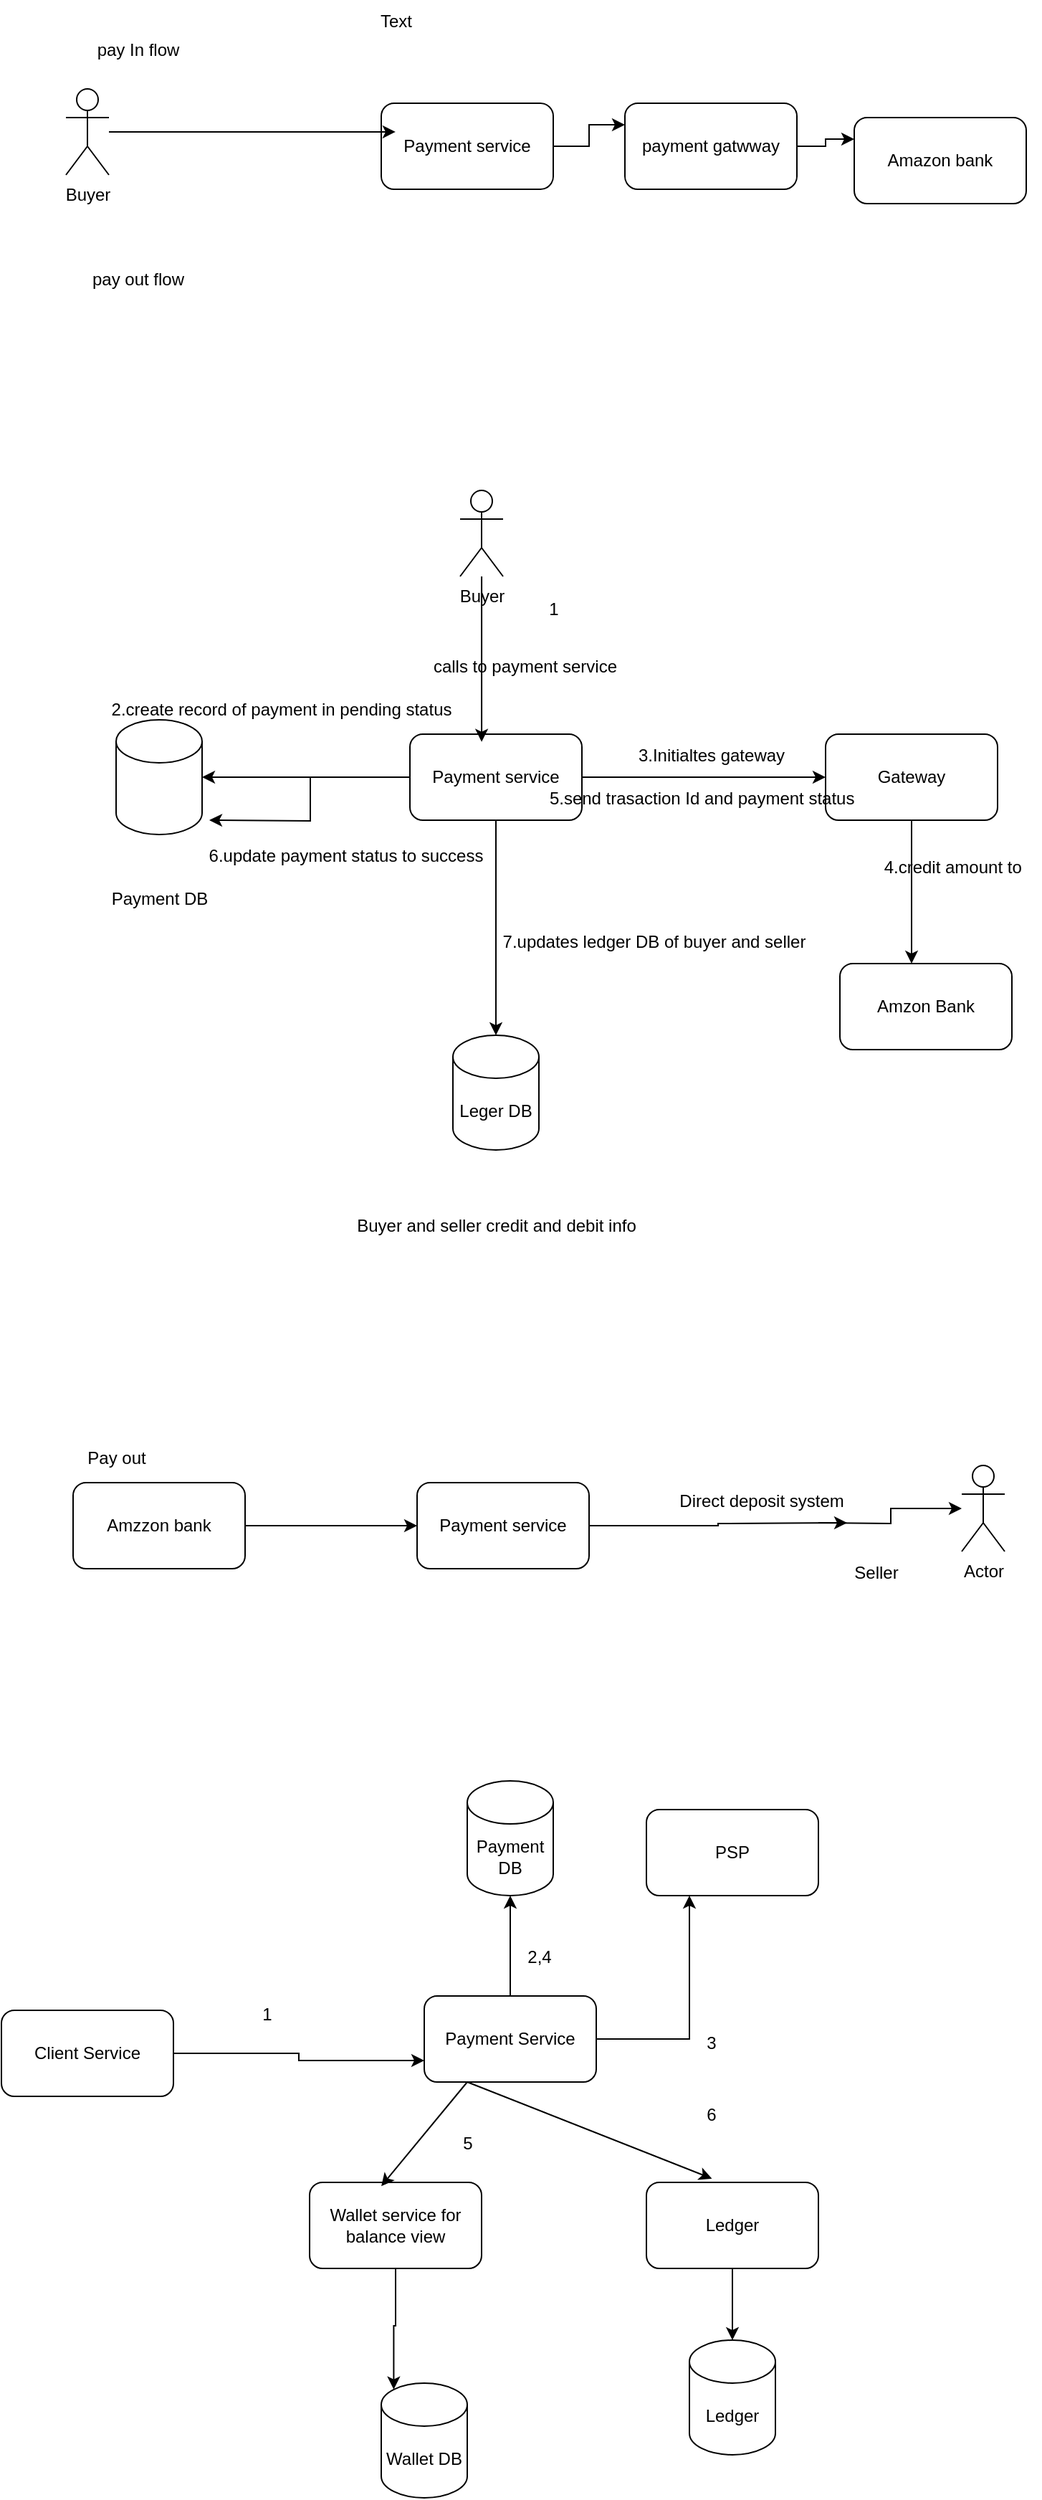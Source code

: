 <mxfile version="26.0.4">
  <diagram name="Page-1" id="SckIbm1Qw3eFDjyEtP1A">
    <mxGraphModel dx="794" dy="412" grid="1" gridSize="10" guides="1" tooltips="1" connect="1" arrows="1" fold="1" page="1" pageScale="1" pageWidth="2300" pageHeight="2300" math="0" shadow="0">
      <root>
        <mxCell id="0" />
        <mxCell id="1" parent="0" />
        <mxCell id="lDcpKYnPJLl7WVR2dZTZ-2" value="Text" style="text;html=1;align=center;verticalAlign=middle;resizable=0;points=[];autosize=1;strokeColor=none;fillColor=none;" vertex="1" parent="1">
          <mxGeometry x="305" y="28" width="50" height="30" as="geometry" />
        </mxCell>
        <mxCell id="lDcpKYnPJLl7WVR2dZTZ-3" value="Buyer" style="shape=umlActor;verticalLabelPosition=bottom;verticalAlign=top;html=1;outlineConnect=0;" vertex="1" parent="1">
          <mxGeometry x="100" y="90" width="30" height="60" as="geometry" />
        </mxCell>
        <mxCell id="lDcpKYnPJLl7WVR2dZTZ-10" style="edgeStyle=orthogonalEdgeStyle;rounded=0;orthogonalLoop=1;jettySize=auto;html=1;entryX=0;entryY=0.25;entryDx=0;entryDy=0;" edge="1" parent="1" source="lDcpKYnPJLl7WVR2dZTZ-21" target="lDcpKYnPJLl7WVR2dZTZ-5">
          <mxGeometry relative="1" as="geometry" />
        </mxCell>
        <mxCell id="lDcpKYnPJLl7WVR2dZTZ-4" value="Payment service" style="rounded=1;whiteSpace=wrap;html=1;" vertex="1" parent="1">
          <mxGeometry x="320" y="100" width="120" height="60" as="geometry" />
        </mxCell>
        <mxCell id="lDcpKYnPJLl7WVR2dZTZ-5" value="Amazon bank" style="rounded=1;whiteSpace=wrap;html=1;" vertex="1" parent="1">
          <mxGeometry x="650" y="110" width="120" height="60" as="geometry" />
        </mxCell>
        <mxCell id="lDcpKYnPJLl7WVR2dZTZ-9" style="edgeStyle=orthogonalEdgeStyle;rounded=0;orthogonalLoop=1;jettySize=auto;html=1;entryX=0.083;entryY=0.333;entryDx=0;entryDy=0;entryPerimeter=0;" edge="1" parent="1" source="lDcpKYnPJLl7WVR2dZTZ-3" target="lDcpKYnPJLl7WVR2dZTZ-4">
          <mxGeometry relative="1" as="geometry" />
        </mxCell>
        <mxCell id="lDcpKYnPJLl7WVR2dZTZ-18" value="pay In flow" style="text;html=1;align=center;verticalAlign=middle;resizable=0;points=[];autosize=1;strokeColor=none;fillColor=none;" vertex="1" parent="1">
          <mxGeometry x="110" y="48" width="80" height="30" as="geometry" />
        </mxCell>
        <mxCell id="lDcpKYnPJLl7WVR2dZTZ-20" value="pay out flow" style="text;html=1;align=center;verticalAlign=middle;resizable=0;points=[];autosize=1;strokeColor=none;fillColor=none;" vertex="1" parent="1">
          <mxGeometry x="105" y="208" width="90" height="30" as="geometry" />
        </mxCell>
        <mxCell id="lDcpKYnPJLl7WVR2dZTZ-22" value="" style="edgeStyle=orthogonalEdgeStyle;rounded=0;orthogonalLoop=1;jettySize=auto;html=1;entryX=0;entryY=0.25;entryDx=0;entryDy=0;" edge="1" parent="1" source="lDcpKYnPJLl7WVR2dZTZ-4" target="lDcpKYnPJLl7WVR2dZTZ-21">
          <mxGeometry relative="1" as="geometry">
            <mxPoint x="440" y="130" as="sourcePoint" />
            <mxPoint x="650" y="125" as="targetPoint" />
          </mxGeometry>
        </mxCell>
        <mxCell id="lDcpKYnPJLl7WVR2dZTZ-21" value="payment gatwway" style="rounded=1;whiteSpace=wrap;html=1;" vertex="1" parent="1">
          <mxGeometry x="490" y="100" width="120" height="60" as="geometry" />
        </mxCell>
        <mxCell id="lDcpKYnPJLl7WVR2dZTZ-38" style="edgeStyle=orthogonalEdgeStyle;rounded=0;orthogonalLoop=1;jettySize=auto;html=1;" edge="1" parent="1" source="lDcpKYnPJLl7WVR2dZTZ-26" target="lDcpKYnPJLl7WVR2dZTZ-39">
          <mxGeometry relative="1" as="geometry">
            <mxPoint x="630" y="570" as="targetPoint" />
          </mxGeometry>
        </mxCell>
        <mxCell id="lDcpKYnPJLl7WVR2dZTZ-46" style="edgeStyle=orthogonalEdgeStyle;rounded=0;orthogonalLoop=1;jettySize=auto;html=1;" edge="1" parent="1" source="lDcpKYnPJLl7WVR2dZTZ-26">
          <mxGeometry relative="1" as="geometry">
            <mxPoint x="200" y="600" as="targetPoint" />
          </mxGeometry>
        </mxCell>
        <mxCell id="lDcpKYnPJLl7WVR2dZTZ-26" value="Payment service" style="rounded=1;whiteSpace=wrap;html=1;" vertex="1" parent="1">
          <mxGeometry x="340" y="540" width="120" height="60" as="geometry" />
        </mxCell>
        <mxCell id="lDcpKYnPJLl7WVR2dZTZ-27" value="" style="shape=cylinder3;whiteSpace=wrap;html=1;boundedLbl=1;backgroundOutline=1;size=15;" vertex="1" parent="1">
          <mxGeometry x="135" y="530" width="60" height="80" as="geometry" />
        </mxCell>
        <mxCell id="lDcpKYnPJLl7WVR2dZTZ-28" value="Payment DB" style="text;html=1;align=center;verticalAlign=middle;resizable=0;points=[];autosize=1;strokeColor=none;fillColor=none;" vertex="1" parent="1">
          <mxGeometry x="120" y="640" width="90" height="30" as="geometry" />
        </mxCell>
        <mxCell id="lDcpKYnPJLl7WVR2dZTZ-29" style="edgeStyle=orthogonalEdgeStyle;rounded=0;orthogonalLoop=1;jettySize=auto;html=1;entryX=1;entryY=0.5;entryDx=0;entryDy=0;entryPerimeter=0;" edge="1" parent="1" source="lDcpKYnPJLl7WVR2dZTZ-26" target="lDcpKYnPJLl7WVR2dZTZ-27">
          <mxGeometry relative="1" as="geometry" />
        </mxCell>
        <mxCell id="lDcpKYnPJLl7WVR2dZTZ-30" value="Leger DB" style="shape=cylinder3;whiteSpace=wrap;html=1;boundedLbl=1;backgroundOutline=1;size=15;" vertex="1" parent="1">
          <mxGeometry x="370" y="750" width="60" height="80" as="geometry" />
        </mxCell>
        <mxCell id="lDcpKYnPJLl7WVR2dZTZ-31" value="Buyer and seller credit and debit info" style="text;html=1;align=center;verticalAlign=middle;resizable=0;points=[];autosize=1;strokeColor=none;fillColor=none;" vertex="1" parent="1">
          <mxGeometry x="290" y="868" width="220" height="30" as="geometry" />
        </mxCell>
        <mxCell id="lDcpKYnPJLl7WVR2dZTZ-32" style="edgeStyle=orthogonalEdgeStyle;rounded=0;orthogonalLoop=1;jettySize=auto;html=1;entryX=0.5;entryY=0;entryDx=0;entryDy=0;entryPerimeter=0;" edge="1" parent="1" source="lDcpKYnPJLl7WVR2dZTZ-26" target="lDcpKYnPJLl7WVR2dZTZ-30">
          <mxGeometry relative="1" as="geometry" />
        </mxCell>
        <mxCell id="lDcpKYnPJLl7WVR2dZTZ-33" value="Buyer" style="shape=umlActor;verticalLabelPosition=bottom;verticalAlign=top;html=1;outlineConnect=0;" vertex="1" parent="1">
          <mxGeometry x="375" y="370" width="30" height="60" as="geometry" />
        </mxCell>
        <mxCell id="lDcpKYnPJLl7WVR2dZTZ-34" style="edgeStyle=orthogonalEdgeStyle;rounded=0;orthogonalLoop=1;jettySize=auto;html=1;entryX=0.417;entryY=0.089;entryDx=0;entryDy=0;entryPerimeter=0;" edge="1" parent="1" source="lDcpKYnPJLl7WVR2dZTZ-33" target="lDcpKYnPJLl7WVR2dZTZ-26">
          <mxGeometry relative="1" as="geometry" />
        </mxCell>
        <mxCell id="lDcpKYnPJLl7WVR2dZTZ-35" value="calls to payment service" style="text;html=1;align=center;verticalAlign=middle;resizable=0;points=[];autosize=1;strokeColor=none;fillColor=none;" vertex="1" parent="1">
          <mxGeometry x="345" y="478" width="150" height="30" as="geometry" />
        </mxCell>
        <mxCell id="lDcpKYnPJLl7WVR2dZTZ-36" value="1" style="text;html=1;align=center;verticalAlign=middle;resizable=0;points=[];autosize=1;strokeColor=none;fillColor=none;" vertex="1" parent="1">
          <mxGeometry x="425" y="438" width="30" height="30" as="geometry" />
        </mxCell>
        <mxCell id="lDcpKYnPJLl7WVR2dZTZ-37" value="2.create record of payment in pending status" style="text;html=1;align=center;verticalAlign=middle;resizable=0;points=[];autosize=1;strokeColor=none;fillColor=none;" vertex="1" parent="1">
          <mxGeometry x="120" y="508" width="260" height="30" as="geometry" />
        </mxCell>
        <mxCell id="lDcpKYnPJLl7WVR2dZTZ-41" style="edgeStyle=orthogonalEdgeStyle;rounded=0;orthogonalLoop=1;jettySize=auto;html=1;" edge="1" parent="1" source="lDcpKYnPJLl7WVR2dZTZ-39">
          <mxGeometry relative="1" as="geometry">
            <mxPoint x="690" y="700" as="targetPoint" />
          </mxGeometry>
        </mxCell>
        <mxCell id="lDcpKYnPJLl7WVR2dZTZ-39" value="Gateway" style="rounded=1;whiteSpace=wrap;html=1;" vertex="1" parent="1">
          <mxGeometry x="630" y="540" width="120" height="60" as="geometry" />
        </mxCell>
        <mxCell id="lDcpKYnPJLl7WVR2dZTZ-40" value="3.Initialtes gateway" style="text;html=1;align=center;verticalAlign=middle;resizable=0;points=[];autosize=1;strokeColor=none;fillColor=none;" vertex="1" parent="1">
          <mxGeometry x="485" y="540" width="130" height="30" as="geometry" />
        </mxCell>
        <mxCell id="lDcpKYnPJLl7WVR2dZTZ-43" value="Amzon Bank" style="rounded=1;whiteSpace=wrap;html=1;" vertex="1" parent="1">
          <mxGeometry x="640" y="700" width="120" height="60" as="geometry" />
        </mxCell>
        <mxCell id="lDcpKYnPJLl7WVR2dZTZ-44" value="4.credit amount to&amp;nbsp;" style="text;html=1;align=center;verticalAlign=middle;resizable=0;points=[];autosize=1;strokeColor=none;fillColor=none;" vertex="1" parent="1">
          <mxGeometry x="660" y="618" width="120" height="30" as="geometry" />
        </mxCell>
        <mxCell id="lDcpKYnPJLl7WVR2dZTZ-45" value="5.send trasaction Id and payment status&amp;nbsp;" style="text;html=1;align=center;verticalAlign=middle;resizable=0;points=[];autosize=1;strokeColor=none;fillColor=none;" vertex="1" parent="1">
          <mxGeometry x="425" y="570" width="240" height="30" as="geometry" />
        </mxCell>
        <mxCell id="lDcpKYnPJLl7WVR2dZTZ-47" value="6.update payment status to success" style="text;html=1;align=center;verticalAlign=middle;resizable=0;points=[];autosize=1;strokeColor=none;fillColor=none;" vertex="1" parent="1">
          <mxGeometry x="190" y="610" width="210" height="30" as="geometry" />
        </mxCell>
        <mxCell id="lDcpKYnPJLl7WVR2dZTZ-48" value="7.updates ledger DB of buyer and seller" style="text;html=1;align=center;verticalAlign=middle;resizable=0;points=[];autosize=1;strokeColor=none;fillColor=none;" vertex="1" parent="1">
          <mxGeometry x="395" y="670" width="230" height="30" as="geometry" />
        </mxCell>
        <mxCell id="lDcpKYnPJLl7WVR2dZTZ-49" style="edgeStyle=orthogonalEdgeStyle;rounded=0;orthogonalLoop=1;jettySize=auto;html=1;entryX=0;entryY=0.5;entryDx=0;entryDy=0;" edge="1" parent="1" source="lDcpKYnPJLl7WVR2dZTZ-50" target="lDcpKYnPJLl7WVR2dZTZ-53">
          <mxGeometry relative="1" as="geometry" />
        </mxCell>
        <mxCell id="lDcpKYnPJLl7WVR2dZTZ-50" value="Amzzon bank" style="rounded=1;whiteSpace=wrap;html=1;" vertex="1" parent="1">
          <mxGeometry x="105" y="1062" width="120" height="60" as="geometry" />
        </mxCell>
        <mxCell id="lDcpKYnPJLl7WVR2dZTZ-51" value="Actor" style="shape=umlActor;verticalLabelPosition=bottom;verticalAlign=top;html=1;outlineConnect=0;" vertex="1" parent="1">
          <mxGeometry x="725" y="1050" width="30" height="60" as="geometry" />
        </mxCell>
        <mxCell id="lDcpKYnPJLl7WVR2dZTZ-52" style="edgeStyle=orthogonalEdgeStyle;rounded=0;orthogonalLoop=1;jettySize=auto;html=1;" edge="1" parent="1" target="lDcpKYnPJLl7WVR2dZTZ-51">
          <mxGeometry relative="1" as="geometry">
            <mxPoint x="625" y="1090" as="sourcePoint" />
          </mxGeometry>
        </mxCell>
        <mxCell id="lDcpKYnPJLl7WVR2dZTZ-53" value="Payment service" style="rounded=1;whiteSpace=wrap;html=1;" vertex="1" parent="1">
          <mxGeometry x="345" y="1062" width="120" height="60" as="geometry" />
        </mxCell>
        <mxCell id="lDcpKYnPJLl7WVR2dZTZ-54" value="Seller" style="text;html=1;align=center;verticalAlign=middle;resizable=0;points=[];autosize=1;strokeColor=none;fillColor=none;" vertex="1" parent="1">
          <mxGeometry x="640" y="1110" width="50" height="30" as="geometry" />
        </mxCell>
        <mxCell id="lDcpKYnPJLl7WVR2dZTZ-55" value="Pay out" style="text;html=1;align=center;verticalAlign=middle;resizable=0;points=[];autosize=1;strokeColor=none;fillColor=none;" vertex="1" parent="1">
          <mxGeometry x="105" y="1030" width="60" height="30" as="geometry" />
        </mxCell>
        <mxCell id="lDcpKYnPJLl7WVR2dZTZ-56" value="" style="edgeStyle=orthogonalEdgeStyle;rounded=0;orthogonalLoop=1;jettySize=auto;html=1;" edge="1" parent="1" source="lDcpKYnPJLl7WVR2dZTZ-53">
          <mxGeometry relative="1" as="geometry">
            <mxPoint x="465" y="1092" as="sourcePoint" />
            <mxPoint x="645" y="1090" as="targetPoint" />
          </mxGeometry>
        </mxCell>
        <mxCell id="lDcpKYnPJLl7WVR2dZTZ-57" value="Direct deposit system" style="text;html=1;align=center;verticalAlign=middle;resizable=0;points=[];autosize=1;strokeColor=none;fillColor=none;" vertex="1" parent="1">
          <mxGeometry x="515" y="1060" width="140" height="30" as="geometry" />
        </mxCell>
        <mxCell id="lDcpKYnPJLl7WVR2dZTZ-67" style="edgeStyle=orthogonalEdgeStyle;rounded=0;orthogonalLoop=1;jettySize=auto;html=1;entryX=0.25;entryY=1;entryDx=0;entryDy=0;" edge="1" parent="1" source="lDcpKYnPJLl7WVR2dZTZ-58" target="lDcpKYnPJLl7WVR2dZTZ-61">
          <mxGeometry relative="1" as="geometry" />
        </mxCell>
        <mxCell id="lDcpKYnPJLl7WVR2dZTZ-58" value="Payment Service" style="rounded=1;whiteSpace=wrap;html=1;" vertex="1" parent="1">
          <mxGeometry x="350" y="1420" width="120" height="60" as="geometry" />
        </mxCell>
        <mxCell id="lDcpKYnPJLl7WVR2dZTZ-59" value="Wallet service for balance view" style="rounded=1;whiteSpace=wrap;html=1;" vertex="1" parent="1">
          <mxGeometry x="270" y="1550" width="120" height="60" as="geometry" />
        </mxCell>
        <mxCell id="lDcpKYnPJLl7WVR2dZTZ-71" style="edgeStyle=orthogonalEdgeStyle;rounded=0;orthogonalLoop=1;jettySize=auto;html=1;" edge="1" parent="1" source="lDcpKYnPJLl7WVR2dZTZ-60" target="lDcpKYnPJLl7WVR2dZTZ-70">
          <mxGeometry relative="1" as="geometry" />
        </mxCell>
        <mxCell id="lDcpKYnPJLl7WVR2dZTZ-60" value="Ledger" style="rounded=1;whiteSpace=wrap;html=1;" vertex="1" parent="1">
          <mxGeometry x="505" y="1550" width="120" height="60" as="geometry" />
        </mxCell>
        <mxCell id="lDcpKYnPJLl7WVR2dZTZ-61" value="PSP" style="rounded=1;whiteSpace=wrap;html=1;" vertex="1" parent="1">
          <mxGeometry x="505" y="1290" width="120" height="60" as="geometry" />
        </mxCell>
        <mxCell id="lDcpKYnPJLl7WVR2dZTZ-64" value="" style="endArrow=classic;html=1;rounded=0;entryX=0.417;entryY=0.044;entryDx=0;entryDy=0;entryPerimeter=0;" edge="1" parent="1" target="lDcpKYnPJLl7WVR2dZTZ-59">
          <mxGeometry width="50" height="50" relative="1" as="geometry">
            <mxPoint x="380" y="1480" as="sourcePoint" />
            <mxPoint x="430" y="1430" as="targetPoint" />
          </mxGeometry>
        </mxCell>
        <mxCell id="lDcpKYnPJLl7WVR2dZTZ-66" value="" style="endArrow=classic;html=1;rounded=0;entryX=0.381;entryY=-0.044;entryDx=0;entryDy=0;entryPerimeter=0;" edge="1" parent="1" target="lDcpKYnPJLl7WVR2dZTZ-60">
          <mxGeometry width="50" height="50" relative="1" as="geometry">
            <mxPoint x="380" y="1480" as="sourcePoint" />
            <mxPoint x="430" y="1430" as="targetPoint" />
          </mxGeometry>
        </mxCell>
        <mxCell id="lDcpKYnPJLl7WVR2dZTZ-68" value="Wallet DB" style="shape=cylinder3;whiteSpace=wrap;html=1;boundedLbl=1;backgroundOutline=1;size=15;" vertex="1" parent="1">
          <mxGeometry x="320" y="1690" width="60" height="80" as="geometry" />
        </mxCell>
        <mxCell id="lDcpKYnPJLl7WVR2dZTZ-69" style="edgeStyle=orthogonalEdgeStyle;rounded=0;orthogonalLoop=1;jettySize=auto;html=1;entryX=0.145;entryY=0;entryDx=0;entryDy=4.35;entryPerimeter=0;" edge="1" parent="1" source="lDcpKYnPJLl7WVR2dZTZ-59" target="lDcpKYnPJLl7WVR2dZTZ-68">
          <mxGeometry relative="1" as="geometry" />
        </mxCell>
        <mxCell id="lDcpKYnPJLl7WVR2dZTZ-70" value="Ledger" style="shape=cylinder3;whiteSpace=wrap;html=1;boundedLbl=1;backgroundOutline=1;size=15;" vertex="1" parent="1">
          <mxGeometry x="535" y="1660" width="60" height="80" as="geometry" />
        </mxCell>
        <mxCell id="lDcpKYnPJLl7WVR2dZTZ-72" value="Payment DB" style="shape=cylinder3;whiteSpace=wrap;html=1;boundedLbl=1;backgroundOutline=1;size=15;" vertex="1" parent="1">
          <mxGeometry x="380" y="1270" width="60" height="80" as="geometry" />
        </mxCell>
        <mxCell id="lDcpKYnPJLl7WVR2dZTZ-73" style="edgeStyle=orthogonalEdgeStyle;rounded=0;orthogonalLoop=1;jettySize=auto;html=1;entryX=0.5;entryY=1;entryDx=0;entryDy=0;entryPerimeter=0;" edge="1" parent="1" source="lDcpKYnPJLl7WVR2dZTZ-58" target="lDcpKYnPJLl7WVR2dZTZ-72">
          <mxGeometry relative="1" as="geometry" />
        </mxCell>
        <mxCell id="lDcpKYnPJLl7WVR2dZTZ-76" style="edgeStyle=orthogonalEdgeStyle;rounded=0;orthogonalLoop=1;jettySize=auto;html=1;entryX=0;entryY=0.75;entryDx=0;entryDy=0;" edge="1" parent="1" source="lDcpKYnPJLl7WVR2dZTZ-75" target="lDcpKYnPJLl7WVR2dZTZ-58">
          <mxGeometry relative="1" as="geometry" />
        </mxCell>
        <mxCell id="lDcpKYnPJLl7WVR2dZTZ-75" value="Client Service" style="rounded=1;whiteSpace=wrap;html=1;" vertex="1" parent="1">
          <mxGeometry x="55" y="1430" width="120" height="60" as="geometry" />
        </mxCell>
        <mxCell id="lDcpKYnPJLl7WVR2dZTZ-77" value="1" style="text;html=1;align=center;verticalAlign=middle;resizable=0;points=[];autosize=1;strokeColor=none;fillColor=none;" vertex="1" parent="1">
          <mxGeometry x="225" y="1418" width="30" height="30" as="geometry" />
        </mxCell>
        <mxCell id="lDcpKYnPJLl7WVR2dZTZ-78" value="2,4" style="text;html=1;align=center;verticalAlign=middle;resizable=0;points=[];autosize=1;strokeColor=none;fillColor=none;" vertex="1" parent="1">
          <mxGeometry x="410" y="1378" width="40" height="30" as="geometry" />
        </mxCell>
        <mxCell id="lDcpKYnPJLl7WVR2dZTZ-79" value="3" style="text;html=1;align=center;verticalAlign=middle;resizable=0;points=[];autosize=1;strokeColor=none;fillColor=none;" vertex="1" parent="1">
          <mxGeometry x="535" y="1438" width="30" height="30" as="geometry" />
        </mxCell>
        <mxCell id="lDcpKYnPJLl7WVR2dZTZ-80" value="5" style="text;html=1;align=center;verticalAlign=middle;resizable=0;points=[];autosize=1;strokeColor=none;fillColor=none;" vertex="1" parent="1">
          <mxGeometry x="365" y="1508" width="30" height="30" as="geometry" />
        </mxCell>
        <mxCell id="lDcpKYnPJLl7WVR2dZTZ-83" value="6" style="text;html=1;align=center;verticalAlign=middle;resizable=0;points=[];autosize=1;strokeColor=none;fillColor=none;" vertex="1" parent="1">
          <mxGeometry x="535" y="1488" width="30" height="30" as="geometry" />
        </mxCell>
      </root>
    </mxGraphModel>
  </diagram>
</mxfile>
